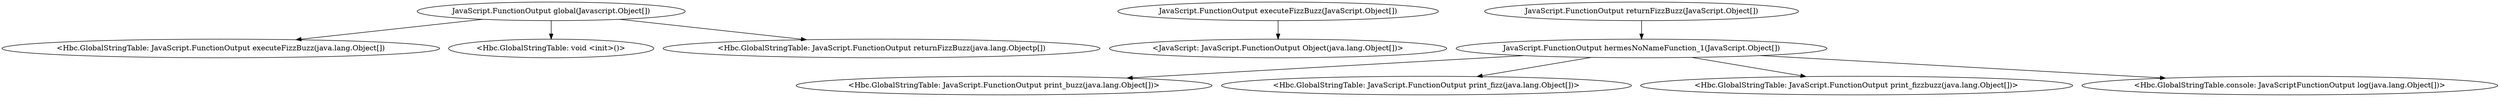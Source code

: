strict digraph {
    "JavaScript.FunctionOutput global(Javascript.Object[])" -> "<Hbc.GlobalStringTable: JavaScript.FunctionOutput executeFizzBuzz(java.lang.Object[])"
    "JavaScript.FunctionOutput global(Javascript.Object[])" -> "<Hbc.GlobalStringTable: void <init>()>"
    "JavaScript.FunctionOutput global(Javascript.Object[])" -> "<Hbc.GlobalStringTable: JavaScript.FunctionOutput returnFizzBuzz(java.lang.Objectp[])"

    "JavaScript.FunctionOutput executeFizzBuzz(JavaScript.Object[])" -> "<JavaScript: JavaScript.FunctionOutput Object(java.lang.Object[])>"
    
    "JavaScript.FunctionOutput returnFizzBuzz(JavaScript.Object[])" -> "JavaScript.FunctionOutput hermesNoNameFunction_1(JavaScript.Object[])"
    "JavaScript.FunctionOutput hermesNoNameFunction_1(JavaScript.Object[])" -> "<Hbc.GlobalStringTable: JavaScript.FunctionOutput print_buzz(java.lang.Object[])>"
    "JavaScript.FunctionOutput hermesNoNameFunction_1(JavaScript.Object[])" -> "<Hbc.GlobalStringTable: JavaScript.FunctionOutput print_fizz(java.lang.Object[])>"
    "JavaScript.FunctionOutput hermesNoNameFunction_1(JavaScript.Object[])" -> "<Hbc.GlobalStringTable: JavaScript.FunctionOutput print_fizzbuzz(java.lang.Object[])>"
    "JavaScript.FunctionOutput hermesNoNameFunction_1(JavaScript.Object[])" -> "<Hbc.GlobalStringTable.console: JavaScriptFunctionOutput log(java.lang.Object[])>"
}